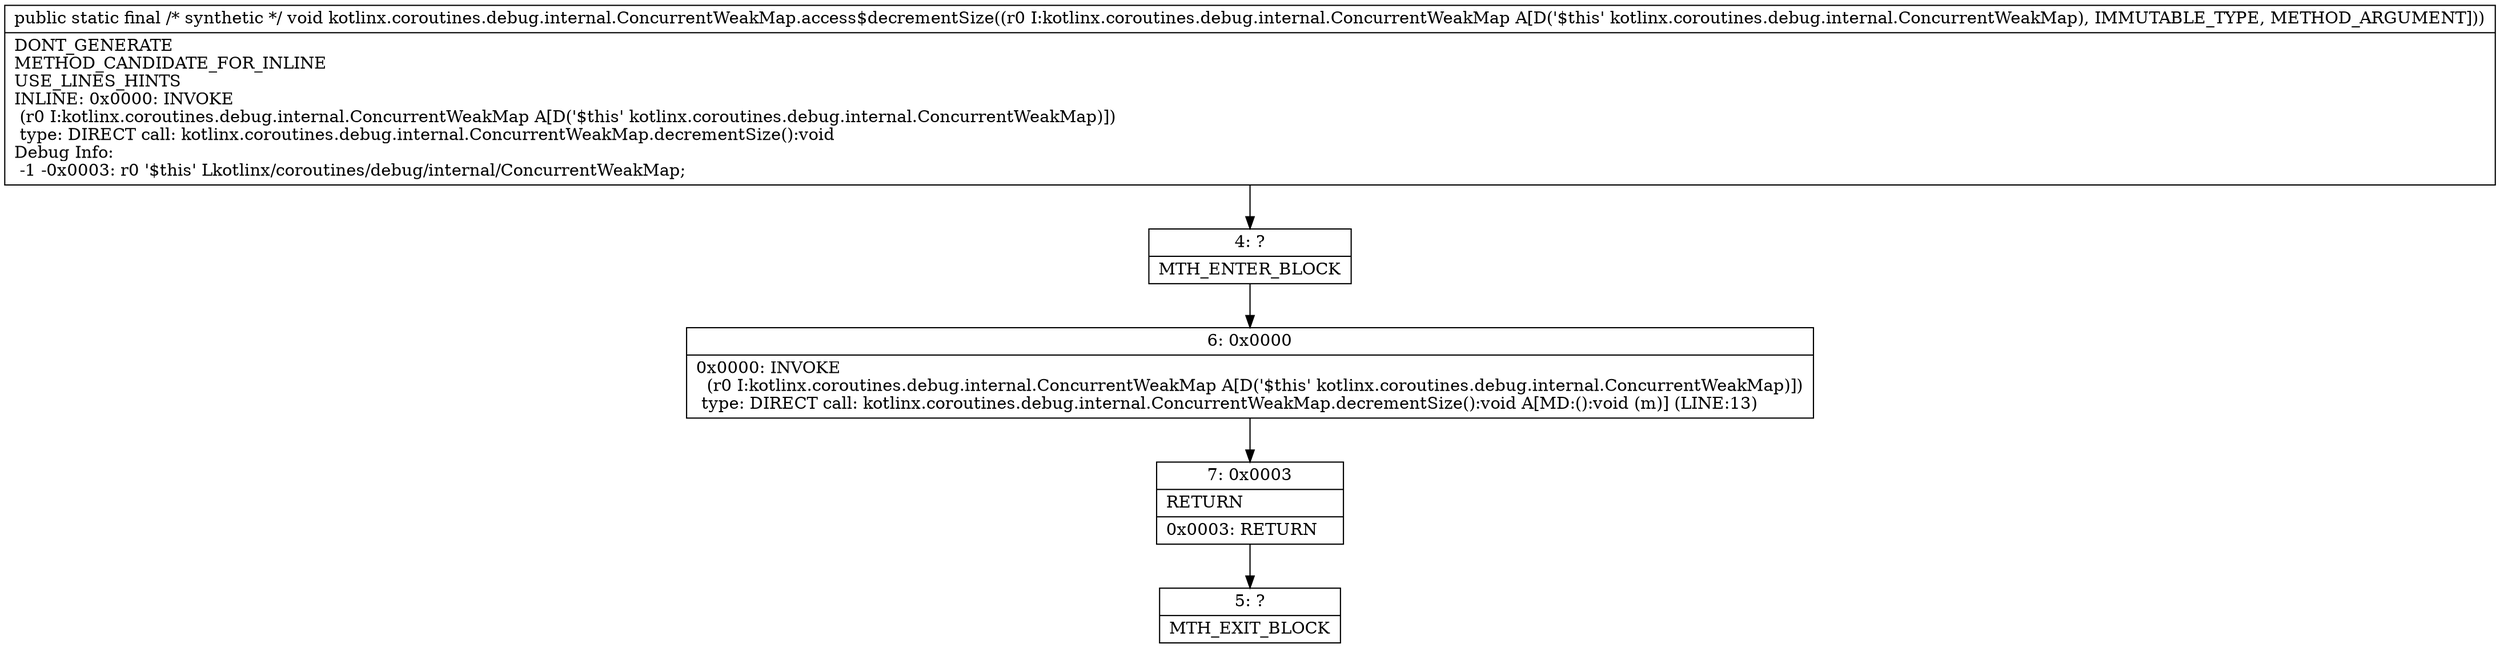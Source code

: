 digraph "CFG forkotlinx.coroutines.debug.internal.ConcurrentWeakMap.access$decrementSize(Lkotlinx\/coroutines\/debug\/internal\/ConcurrentWeakMap;)V" {
Node_4 [shape=record,label="{4\:\ ?|MTH_ENTER_BLOCK\l}"];
Node_6 [shape=record,label="{6\:\ 0x0000|0x0000: INVOKE  \l  (r0 I:kotlinx.coroutines.debug.internal.ConcurrentWeakMap A[D('$this' kotlinx.coroutines.debug.internal.ConcurrentWeakMap)])\l type: DIRECT call: kotlinx.coroutines.debug.internal.ConcurrentWeakMap.decrementSize():void A[MD:():void (m)] (LINE:13)\l}"];
Node_7 [shape=record,label="{7\:\ 0x0003|RETURN\l|0x0003: RETURN   \l}"];
Node_5 [shape=record,label="{5\:\ ?|MTH_EXIT_BLOCK\l}"];
MethodNode[shape=record,label="{public static final \/* synthetic *\/ void kotlinx.coroutines.debug.internal.ConcurrentWeakMap.access$decrementSize((r0 I:kotlinx.coroutines.debug.internal.ConcurrentWeakMap A[D('$this' kotlinx.coroutines.debug.internal.ConcurrentWeakMap), IMMUTABLE_TYPE, METHOD_ARGUMENT]))  | DONT_GENERATE\lMETHOD_CANDIDATE_FOR_INLINE\lUSE_LINES_HINTS\lINLINE: 0x0000: INVOKE  \l  (r0 I:kotlinx.coroutines.debug.internal.ConcurrentWeakMap A[D('$this' kotlinx.coroutines.debug.internal.ConcurrentWeakMap)])\l type: DIRECT call: kotlinx.coroutines.debug.internal.ConcurrentWeakMap.decrementSize():void\lDebug Info:\l  \-1 \-0x0003: r0 '$this' Lkotlinx\/coroutines\/debug\/internal\/ConcurrentWeakMap;\l}"];
MethodNode -> Node_4;Node_4 -> Node_6;
Node_6 -> Node_7;
Node_7 -> Node_5;
}

